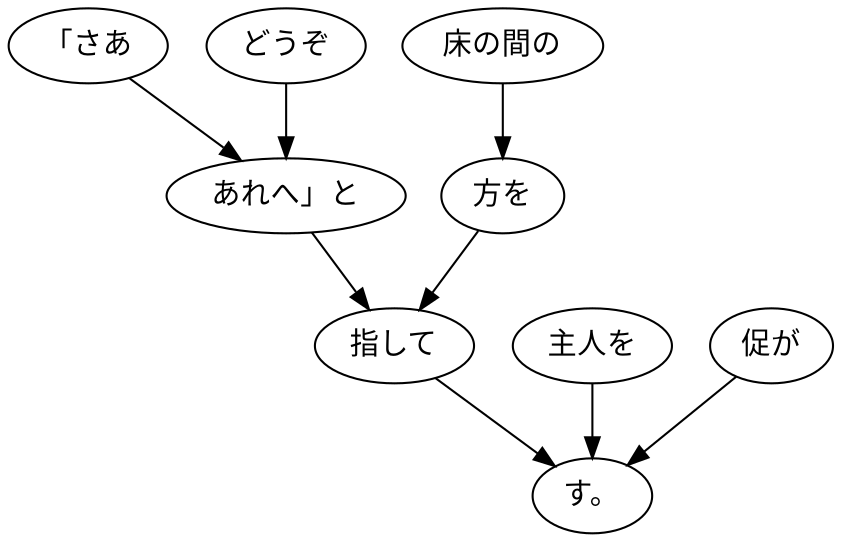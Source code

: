 digraph graph5885 {
	node0 [label="「さあ"];
	node1 [label="どうぞ"];
	node2 [label="あれへ」と"];
	node3 [label="床の間の"];
	node4 [label="方を"];
	node5 [label="指して"];
	node6 [label="主人を"];
	node7 [label="促が"];
	node8 [label="す。"];
	node0 -> node2;
	node1 -> node2;
	node2 -> node5;
	node3 -> node4;
	node4 -> node5;
	node5 -> node8;
	node6 -> node8;
	node7 -> node8;
}
